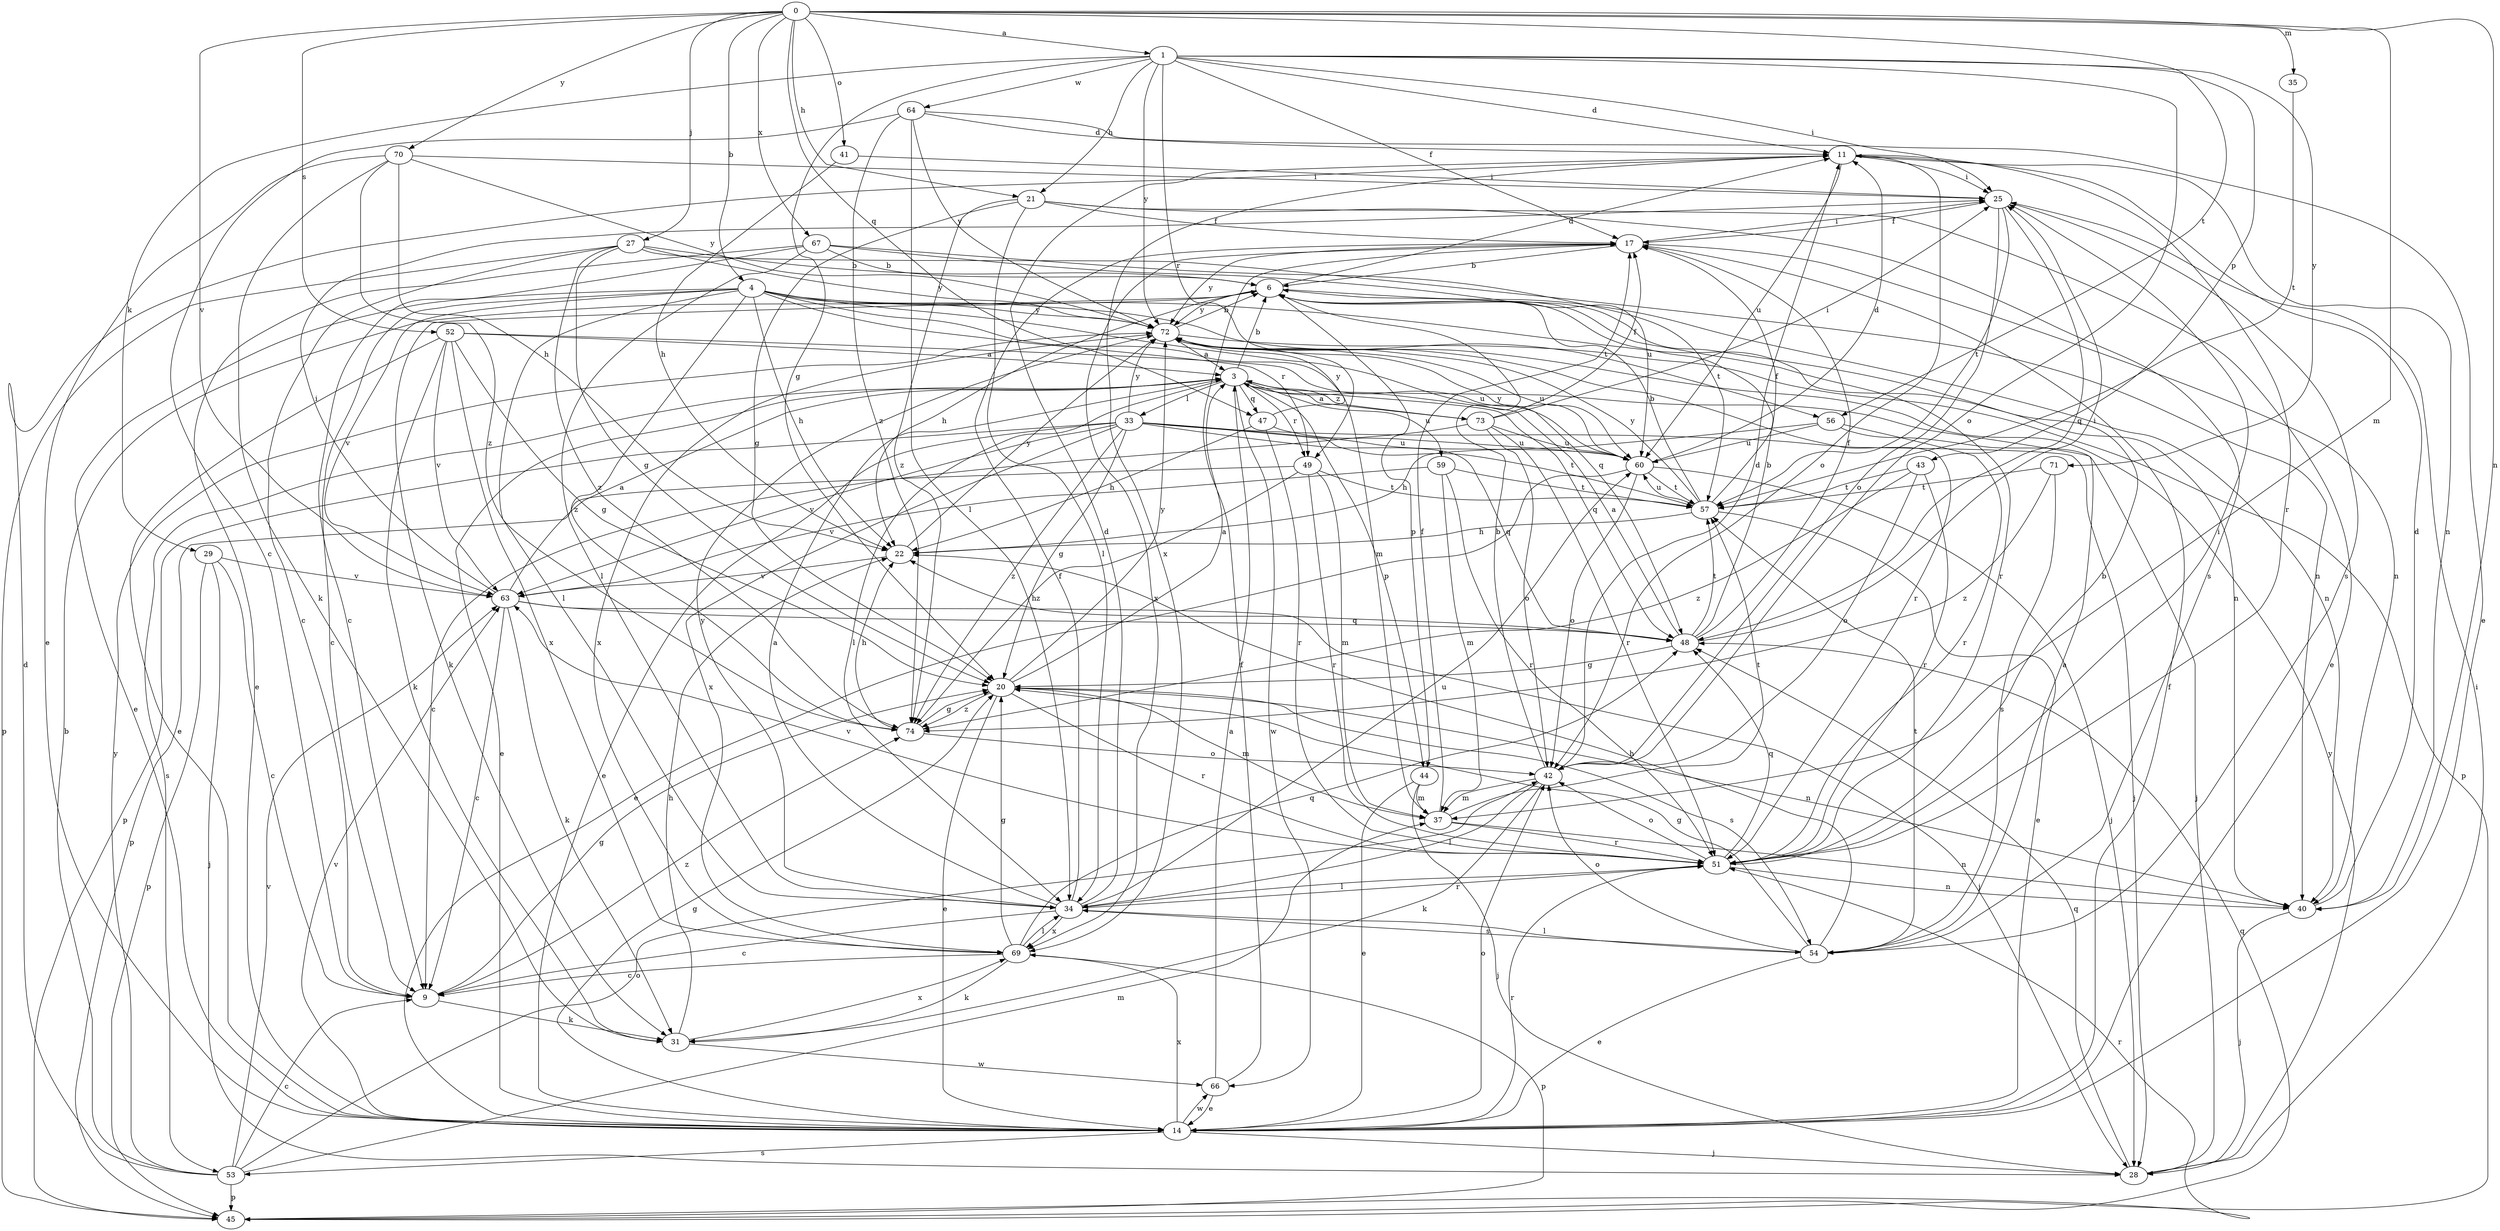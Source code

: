 strict digraph  {
0;
1;
3;
4;
6;
9;
11;
14;
17;
20;
21;
22;
25;
27;
28;
29;
31;
33;
34;
35;
37;
40;
41;
42;
43;
44;
45;
47;
48;
49;
51;
52;
53;
54;
56;
57;
59;
60;
63;
64;
66;
67;
69;
70;
71;
72;
73;
74;
0 -> 1  [label=a];
0 -> 4  [label=b];
0 -> 21  [label=h];
0 -> 27  [label=j];
0 -> 35  [label=m];
0 -> 37  [label=m];
0 -> 40  [label=n];
0 -> 41  [label=o];
0 -> 47  [label=q];
0 -> 52  [label=s];
0 -> 56  [label=t];
0 -> 63  [label=v];
0 -> 67  [label=x];
0 -> 70  [label=y];
1 -> 11  [label=d];
1 -> 17  [label=f];
1 -> 20  [label=g];
1 -> 21  [label=h];
1 -> 25  [label=i];
1 -> 29  [label=k];
1 -> 42  [label=o];
1 -> 43  [label=p];
1 -> 49  [label=r];
1 -> 64  [label=w];
1 -> 71  [label=y];
1 -> 72  [label=y];
3 -> 6  [label=b];
3 -> 14  [label=e];
3 -> 33  [label=l];
3 -> 34  [label=l];
3 -> 44  [label=p];
3 -> 47  [label=q];
3 -> 48  [label=q];
3 -> 49  [label=r];
3 -> 53  [label=s];
3 -> 59  [label=u];
3 -> 66  [label=w];
3 -> 73  [label=z];
4 -> 9  [label=c];
4 -> 14  [label=e];
4 -> 22  [label=h];
4 -> 34  [label=l];
4 -> 37  [label=m];
4 -> 40  [label=n];
4 -> 48  [label=q];
4 -> 49  [label=r];
4 -> 56  [label=t];
4 -> 63  [label=v];
4 -> 72  [label=y];
4 -> 74  [label=z];
6 -> 11  [label=d];
6 -> 22  [label=h];
6 -> 31  [label=k];
6 -> 40  [label=n];
6 -> 44  [label=p];
6 -> 51  [label=r];
6 -> 72  [label=y];
9 -> 20  [label=g];
9 -> 31  [label=k];
9 -> 74  [label=z];
11 -> 25  [label=i];
11 -> 40  [label=n];
11 -> 42  [label=o];
11 -> 51  [label=r];
11 -> 60  [label=u];
11 -> 69  [label=x];
14 -> 17  [label=f];
14 -> 20  [label=g];
14 -> 28  [label=j];
14 -> 42  [label=o];
14 -> 51  [label=r];
14 -> 53  [label=s];
14 -> 63  [label=v];
14 -> 66  [label=w];
14 -> 69  [label=x];
17 -> 6  [label=b];
17 -> 25  [label=i];
17 -> 40  [label=n];
17 -> 69  [label=x];
17 -> 72  [label=y];
20 -> 3  [label=a];
20 -> 14  [label=e];
20 -> 37  [label=m];
20 -> 40  [label=n];
20 -> 51  [label=r];
20 -> 54  [label=s];
20 -> 72  [label=y];
20 -> 74  [label=z];
21 -> 14  [label=e];
21 -> 17  [label=f];
21 -> 20  [label=g];
21 -> 34  [label=l];
21 -> 54  [label=s];
21 -> 74  [label=z];
22 -> 63  [label=v];
22 -> 72  [label=y];
25 -> 17  [label=f];
25 -> 42  [label=o];
25 -> 48  [label=q];
25 -> 54  [label=s];
25 -> 57  [label=t];
27 -> 6  [label=b];
27 -> 9  [label=c];
27 -> 20  [label=g];
27 -> 40  [label=n];
27 -> 45  [label=p];
27 -> 72  [label=y];
27 -> 74  [label=z];
28 -> 25  [label=i];
28 -> 48  [label=q];
28 -> 72  [label=y];
29 -> 9  [label=c];
29 -> 28  [label=j];
29 -> 45  [label=p];
29 -> 63  [label=v];
31 -> 22  [label=h];
31 -> 66  [label=w];
31 -> 69  [label=x];
33 -> 14  [label=e];
33 -> 20  [label=g];
33 -> 28  [label=j];
33 -> 45  [label=p];
33 -> 48  [label=q];
33 -> 57  [label=t];
33 -> 60  [label=u];
33 -> 63  [label=v];
33 -> 69  [label=x];
33 -> 72  [label=y];
33 -> 74  [label=z];
34 -> 3  [label=a];
34 -> 9  [label=c];
34 -> 11  [label=d];
34 -> 17  [label=f];
34 -> 51  [label=r];
34 -> 54  [label=s];
34 -> 60  [label=u];
34 -> 69  [label=x];
34 -> 72  [label=y];
35 -> 57  [label=t];
37 -> 17  [label=f];
37 -> 40  [label=n];
37 -> 51  [label=r];
37 -> 57  [label=t];
40 -> 11  [label=d];
40 -> 28  [label=j];
41 -> 22  [label=h];
41 -> 25  [label=i];
42 -> 6  [label=b];
42 -> 11  [label=d];
42 -> 31  [label=k];
42 -> 34  [label=l];
42 -> 37  [label=m];
43 -> 42  [label=o];
43 -> 51  [label=r];
43 -> 57  [label=t];
43 -> 74  [label=z];
44 -> 14  [label=e];
44 -> 28  [label=j];
44 -> 37  [label=m];
45 -> 48  [label=q];
45 -> 51  [label=r];
47 -> 22  [label=h];
47 -> 51  [label=r];
47 -> 60  [label=u];
47 -> 72  [label=y];
48 -> 3  [label=a];
48 -> 6  [label=b];
48 -> 17  [label=f];
48 -> 20  [label=g];
48 -> 22  [label=h];
48 -> 25  [label=i];
48 -> 57  [label=t];
49 -> 37  [label=m];
49 -> 45  [label=p];
49 -> 51  [label=r];
49 -> 57  [label=t];
49 -> 74  [label=z];
51 -> 6  [label=b];
51 -> 25  [label=i];
51 -> 34  [label=l];
51 -> 40  [label=n];
51 -> 42  [label=o];
51 -> 48  [label=q];
51 -> 63  [label=v];
52 -> 3  [label=a];
52 -> 14  [label=e];
52 -> 20  [label=g];
52 -> 31  [label=k];
52 -> 60  [label=u];
52 -> 63  [label=v];
52 -> 69  [label=x];
53 -> 6  [label=b];
53 -> 9  [label=c];
53 -> 11  [label=d];
53 -> 37  [label=m];
53 -> 42  [label=o];
53 -> 45  [label=p];
53 -> 63  [label=v];
53 -> 72  [label=y];
54 -> 3  [label=a];
54 -> 14  [label=e];
54 -> 20  [label=g];
54 -> 22  [label=h];
54 -> 34  [label=l];
54 -> 42  [label=o];
54 -> 57  [label=t];
56 -> 22  [label=h];
56 -> 28  [label=j];
56 -> 51  [label=r];
56 -> 60  [label=u];
57 -> 6  [label=b];
57 -> 14  [label=e];
57 -> 17  [label=f];
57 -> 22  [label=h];
57 -> 60  [label=u];
57 -> 72  [label=y];
59 -> 37  [label=m];
59 -> 51  [label=r];
59 -> 57  [label=t];
59 -> 63  [label=v];
60 -> 11  [label=d];
60 -> 14  [label=e];
60 -> 28  [label=j];
60 -> 42  [label=o];
60 -> 57  [label=t];
60 -> 72  [label=y];
63 -> 3  [label=a];
63 -> 9  [label=c];
63 -> 25  [label=i];
63 -> 28  [label=j];
63 -> 31  [label=k];
63 -> 48  [label=q];
64 -> 9  [label=c];
64 -> 11  [label=d];
64 -> 14  [label=e];
64 -> 34  [label=l];
64 -> 72  [label=y];
64 -> 74  [label=z];
66 -> 3  [label=a];
66 -> 14  [label=e];
66 -> 17  [label=f];
67 -> 6  [label=b];
67 -> 9  [label=c];
67 -> 14  [label=e];
67 -> 34  [label=l];
67 -> 57  [label=t];
67 -> 60  [label=u];
69 -> 9  [label=c];
69 -> 20  [label=g];
69 -> 31  [label=k];
69 -> 34  [label=l];
69 -> 45  [label=p];
69 -> 48  [label=q];
70 -> 14  [label=e];
70 -> 22  [label=h];
70 -> 25  [label=i];
70 -> 31  [label=k];
70 -> 72  [label=y];
70 -> 74  [label=z];
71 -> 54  [label=s];
71 -> 57  [label=t];
71 -> 74  [label=z];
72 -> 3  [label=a];
72 -> 6  [label=b];
72 -> 45  [label=p];
72 -> 51  [label=r];
72 -> 60  [label=u];
72 -> 69  [label=x];
73 -> 3  [label=a];
73 -> 9  [label=c];
73 -> 17  [label=f];
73 -> 25  [label=i];
73 -> 42  [label=o];
73 -> 51  [label=r];
73 -> 60  [label=u];
74 -> 20  [label=g];
74 -> 22  [label=h];
74 -> 42  [label=o];
}
